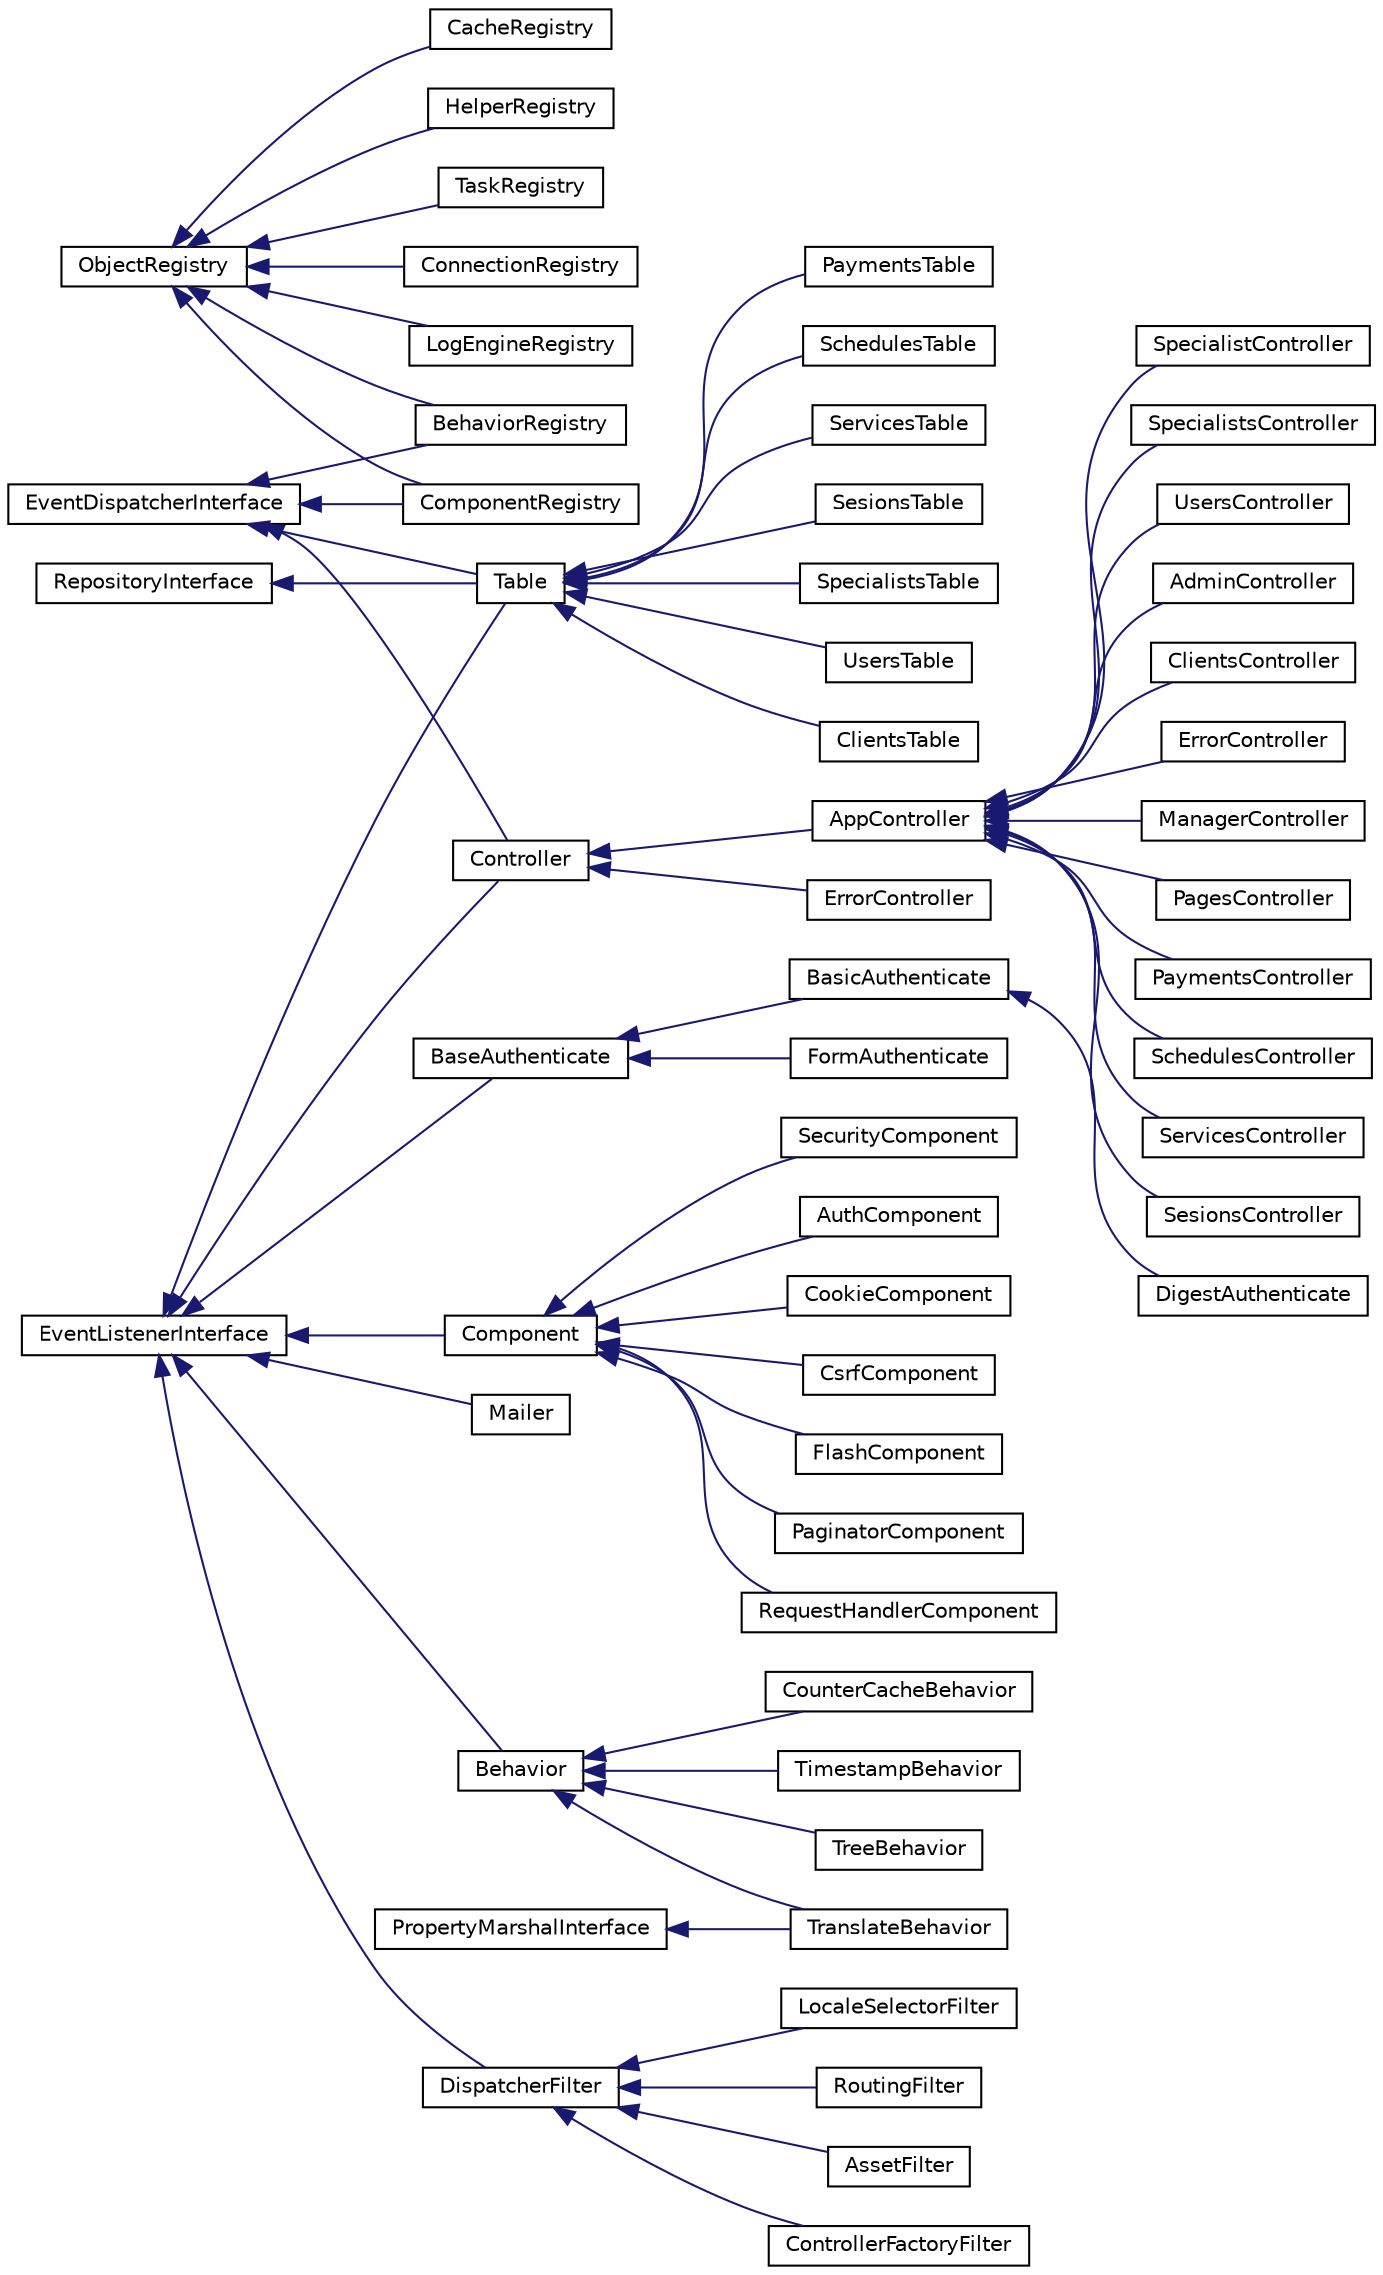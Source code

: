 digraph "Graphical Class Hierarchy"
{
  edge [fontname="Helvetica",fontsize="10",labelfontname="Helvetica",labelfontsize="10"];
  node [fontname="Helvetica",fontsize="10",shape=record];
  rankdir="LR";
  Node1 [label="EventDispatcherInterface",height=0.2,width=0.4,color="black", fillcolor="white", style="filled",URL="$interface_cake_1_1_event_1_1_event_dispatcher_interface.html"];
  Node1 -> Node2 [dir="back",color="midnightblue",fontsize="10",style="solid",fontname="Helvetica"];
  Node2 [label="ComponentRegistry",height=0.2,width=0.4,color="black", fillcolor="white", style="filled",URL="$class_cake_1_1_controller_1_1_component_registry.html"];
  Node1 -> Node3 [dir="back",color="midnightblue",fontsize="10",style="solid",fontname="Helvetica"];
  Node3 [label="Controller",height=0.2,width=0.4,color="black", fillcolor="white", style="filled",URL="$class_cake_1_1_controller_1_1_controller.html"];
  Node3 -> Node4 [dir="back",color="midnightblue",fontsize="10",style="solid",fontname="Helvetica"];
  Node4 [label="AppController",height=0.2,width=0.4,color="black", fillcolor="white", style="filled",URL="$class_app_1_1_controller_1_1_app_controller.html"];
  Node4 -> Node5 [dir="back",color="midnightblue",fontsize="10",style="solid",fontname="Helvetica"];
  Node5 [label="AdminController",height=0.2,width=0.4,color="black", fillcolor="white", style="filled",URL="$class_app_1_1_controller_1_1_admin_controller.html"];
  Node4 -> Node6 [dir="back",color="midnightblue",fontsize="10",style="solid",fontname="Helvetica"];
  Node6 [label="ClientsController",height=0.2,width=0.4,color="black", fillcolor="white", style="filled",URL="$class_app_1_1_controller_1_1_clients_controller.html"];
  Node4 -> Node7 [dir="back",color="midnightblue",fontsize="10",style="solid",fontname="Helvetica"];
  Node7 [label="ErrorController",height=0.2,width=0.4,color="black", fillcolor="white", style="filled",URL="$class_app_1_1_controller_1_1_error_controller.html"];
  Node4 -> Node8 [dir="back",color="midnightblue",fontsize="10",style="solid",fontname="Helvetica"];
  Node8 [label="ManagerController",height=0.2,width=0.4,color="black", fillcolor="white", style="filled",URL="$class_app_1_1_controller_1_1_manager_controller.html"];
  Node4 -> Node9 [dir="back",color="midnightblue",fontsize="10",style="solid",fontname="Helvetica"];
  Node9 [label="PagesController",height=0.2,width=0.4,color="black", fillcolor="white", style="filled",URL="$class_app_1_1_controller_1_1_pages_controller.html"];
  Node4 -> Node10 [dir="back",color="midnightblue",fontsize="10",style="solid",fontname="Helvetica"];
  Node10 [label="PaymentsController",height=0.2,width=0.4,color="black", fillcolor="white", style="filled",URL="$class_app_1_1_controller_1_1_payments_controller.html"];
  Node4 -> Node11 [dir="back",color="midnightblue",fontsize="10",style="solid",fontname="Helvetica"];
  Node11 [label="SchedulesController",height=0.2,width=0.4,color="black", fillcolor="white", style="filled",URL="$class_app_1_1_controller_1_1_schedules_controller.html"];
  Node4 -> Node12 [dir="back",color="midnightblue",fontsize="10",style="solid",fontname="Helvetica"];
  Node12 [label="ServicesController",height=0.2,width=0.4,color="black", fillcolor="white", style="filled",URL="$class_app_1_1_controller_1_1_services_controller.html"];
  Node4 -> Node13 [dir="back",color="midnightblue",fontsize="10",style="solid",fontname="Helvetica"];
  Node13 [label="SesionsController",height=0.2,width=0.4,color="black", fillcolor="white", style="filled",URL="$class_app_1_1_controller_1_1_sesions_controller.html"];
  Node4 -> Node14 [dir="back",color="midnightblue",fontsize="10",style="solid",fontname="Helvetica"];
  Node14 [label="SpecialistController",height=0.2,width=0.4,color="black", fillcolor="white", style="filled",URL="$class_app_1_1_controller_1_1_specialist_controller.html"];
  Node4 -> Node15 [dir="back",color="midnightblue",fontsize="10",style="solid",fontname="Helvetica"];
  Node15 [label="SpecialistsController",height=0.2,width=0.4,color="black", fillcolor="white", style="filled",URL="$class_app_1_1_controller_1_1_specialists_controller.html"];
  Node4 -> Node16 [dir="back",color="midnightblue",fontsize="10",style="solid",fontname="Helvetica"];
  Node16 [label="UsersController",height=0.2,width=0.4,color="black", fillcolor="white", style="filled",URL="$class_app_1_1_controller_1_1_users_controller.html"];
  Node3 -> Node17 [dir="back",color="midnightblue",fontsize="10",style="solid",fontname="Helvetica"];
  Node17 [label="ErrorController",height=0.2,width=0.4,color="black", fillcolor="white", style="filled",URL="$class_cake_1_1_controller_1_1_error_controller.html"];
  Node1 -> Node18 [dir="back",color="midnightblue",fontsize="10",style="solid",fontname="Helvetica"];
  Node18 [label="BehaviorRegistry",height=0.2,width=0.4,color="black", fillcolor="white", style="filled",URL="$class_cake_1_1_o_r_m_1_1_behavior_registry.html"];
  Node1 -> Node19 [dir="back",color="midnightblue",fontsize="10",style="solid",fontname="Helvetica"];
  Node19 [label="Table",height=0.2,width=0.4,color="black", fillcolor="white", style="filled",URL="$class_cake_1_1_o_r_m_1_1_table.html"];
  Node19 -> Node20 [dir="back",color="midnightblue",fontsize="10",style="solid",fontname="Helvetica"];
  Node20 [label="ClientsTable",height=0.2,width=0.4,color="black", fillcolor="white", style="filled",URL="$class_app_1_1_model_1_1_table_1_1_clients_table.html"];
  Node19 -> Node21 [dir="back",color="midnightblue",fontsize="10",style="solid",fontname="Helvetica"];
  Node21 [label="PaymentsTable",height=0.2,width=0.4,color="black", fillcolor="white", style="filled",URL="$class_app_1_1_model_1_1_table_1_1_payments_table.html"];
  Node19 -> Node22 [dir="back",color="midnightblue",fontsize="10",style="solid",fontname="Helvetica"];
  Node22 [label="SchedulesTable",height=0.2,width=0.4,color="black", fillcolor="white", style="filled",URL="$class_app_1_1_model_1_1_table_1_1_schedules_table.html"];
  Node19 -> Node23 [dir="back",color="midnightblue",fontsize="10",style="solid",fontname="Helvetica"];
  Node23 [label="ServicesTable",height=0.2,width=0.4,color="black", fillcolor="white", style="filled",URL="$class_app_1_1_model_1_1_table_1_1_services_table.html"];
  Node19 -> Node24 [dir="back",color="midnightblue",fontsize="10",style="solid",fontname="Helvetica"];
  Node24 [label="SesionsTable",height=0.2,width=0.4,color="black", fillcolor="white", style="filled",URL="$class_app_1_1_model_1_1_table_1_1_sesions_table.html"];
  Node19 -> Node25 [dir="back",color="midnightblue",fontsize="10",style="solid",fontname="Helvetica"];
  Node25 [label="SpecialistsTable",height=0.2,width=0.4,color="black", fillcolor="white", style="filled",URL="$class_app_1_1_model_1_1_table_1_1_specialists_table.html"];
  Node19 -> Node26 [dir="back",color="midnightblue",fontsize="10",style="solid",fontname="Helvetica"];
  Node26 [label="UsersTable",height=0.2,width=0.4,color="black", fillcolor="white", style="filled",URL="$class_app_1_1_model_1_1_table_1_1_users_table.html"];
  Node27 [label="EventListenerInterface",height=0.2,width=0.4,color="black", fillcolor="white", style="filled",URL="$interface_cake_1_1_event_1_1_event_listener_interface.html"];
  Node27 -> Node28 [dir="back",color="midnightblue",fontsize="10",style="solid",fontname="Helvetica"];
  Node28 [label="BaseAuthenticate",height=0.2,width=0.4,color="black", fillcolor="white", style="filled",URL="$class_cake_1_1_auth_1_1_base_authenticate.html"];
  Node28 -> Node29 [dir="back",color="midnightblue",fontsize="10",style="solid",fontname="Helvetica"];
  Node29 [label="BasicAuthenticate",height=0.2,width=0.4,color="black", fillcolor="white", style="filled",URL="$class_cake_1_1_auth_1_1_basic_authenticate.html"];
  Node29 -> Node30 [dir="back",color="midnightblue",fontsize="10",style="solid",fontname="Helvetica"];
  Node30 [label="DigestAuthenticate",height=0.2,width=0.4,color="black", fillcolor="white", style="filled",URL="$class_cake_1_1_auth_1_1_digest_authenticate.html"];
  Node28 -> Node31 [dir="back",color="midnightblue",fontsize="10",style="solid",fontname="Helvetica"];
  Node31 [label="FormAuthenticate",height=0.2,width=0.4,color="black", fillcolor="white", style="filled",URL="$class_cake_1_1_auth_1_1_form_authenticate.html"];
  Node27 -> Node32 [dir="back",color="midnightblue",fontsize="10",style="solid",fontname="Helvetica"];
  Node32 [label="Component",height=0.2,width=0.4,color="black", fillcolor="white", style="filled",URL="$class_cake_1_1_controller_1_1_component.html"];
  Node32 -> Node33 [dir="back",color="midnightblue",fontsize="10",style="solid",fontname="Helvetica"];
  Node33 [label="AuthComponent",height=0.2,width=0.4,color="black", fillcolor="white", style="filled",URL="$class_cake_1_1_controller_1_1_component_1_1_auth_component.html"];
  Node32 -> Node34 [dir="back",color="midnightblue",fontsize="10",style="solid",fontname="Helvetica"];
  Node34 [label="CookieComponent",height=0.2,width=0.4,color="black", fillcolor="white", style="filled",URL="$class_cake_1_1_controller_1_1_component_1_1_cookie_component.html"];
  Node32 -> Node35 [dir="back",color="midnightblue",fontsize="10",style="solid",fontname="Helvetica"];
  Node35 [label="CsrfComponent",height=0.2,width=0.4,color="black", fillcolor="white", style="filled",URL="$class_cake_1_1_controller_1_1_component_1_1_csrf_component.html"];
  Node32 -> Node36 [dir="back",color="midnightblue",fontsize="10",style="solid",fontname="Helvetica"];
  Node36 [label="FlashComponent",height=0.2,width=0.4,color="black", fillcolor="white", style="filled",URL="$class_cake_1_1_controller_1_1_component_1_1_flash_component.html"];
  Node32 -> Node37 [dir="back",color="midnightblue",fontsize="10",style="solid",fontname="Helvetica"];
  Node37 [label="PaginatorComponent",height=0.2,width=0.4,color="black", fillcolor="white", style="filled",URL="$class_cake_1_1_controller_1_1_component_1_1_paginator_component.html"];
  Node32 -> Node38 [dir="back",color="midnightblue",fontsize="10",style="solid",fontname="Helvetica"];
  Node38 [label="RequestHandlerComponent",height=0.2,width=0.4,color="black", fillcolor="white", style="filled",URL="$class_cake_1_1_controller_1_1_component_1_1_request_handler_component.html"];
  Node32 -> Node39 [dir="back",color="midnightblue",fontsize="10",style="solid",fontname="Helvetica"];
  Node39 [label="SecurityComponent",height=0.2,width=0.4,color="black", fillcolor="white", style="filled",URL="$class_cake_1_1_controller_1_1_component_1_1_security_component.html"];
  Node27 -> Node3 [dir="back",color="midnightblue",fontsize="10",style="solid",fontname="Helvetica"];
  Node27 -> Node40 [dir="back",color="midnightblue",fontsize="10",style="solid",fontname="Helvetica"];
  Node40 [label="Mailer",height=0.2,width=0.4,color="black", fillcolor="white", style="filled",URL="$class_cake_1_1_mailer_1_1_mailer.html"];
  Node27 -> Node41 [dir="back",color="midnightblue",fontsize="10",style="solid",fontname="Helvetica"];
  Node41 [label="Behavior",height=0.2,width=0.4,color="black", fillcolor="white", style="filled",URL="$class_cake_1_1_o_r_m_1_1_behavior.html"];
  Node41 -> Node42 [dir="back",color="midnightblue",fontsize="10",style="solid",fontname="Helvetica"];
  Node42 [label="CounterCacheBehavior",height=0.2,width=0.4,color="black", fillcolor="white", style="filled",URL="$class_cake_1_1_o_r_m_1_1_behavior_1_1_counter_cache_behavior.html"];
  Node41 -> Node43 [dir="back",color="midnightblue",fontsize="10",style="solid",fontname="Helvetica"];
  Node43 [label="TimestampBehavior",height=0.2,width=0.4,color="black", fillcolor="white", style="filled",URL="$class_cake_1_1_o_r_m_1_1_behavior_1_1_timestamp_behavior.html"];
  Node41 -> Node44 [dir="back",color="midnightblue",fontsize="10",style="solid",fontname="Helvetica"];
  Node44 [label="TranslateBehavior",height=0.2,width=0.4,color="black", fillcolor="white", style="filled",URL="$class_cake_1_1_o_r_m_1_1_behavior_1_1_translate_behavior.html"];
  Node41 -> Node45 [dir="back",color="midnightblue",fontsize="10",style="solid",fontname="Helvetica"];
  Node45 [label="TreeBehavior",height=0.2,width=0.4,color="black", fillcolor="white", style="filled",URL="$class_cake_1_1_o_r_m_1_1_behavior_1_1_tree_behavior.html"];
  Node27 -> Node19 [dir="back",color="midnightblue",fontsize="10",style="solid",fontname="Helvetica"];
  Node27 -> Node46 [dir="back",color="midnightblue",fontsize="10",style="solid",fontname="Helvetica"];
  Node46 [label="DispatcherFilter",height=0.2,width=0.4,color="black", fillcolor="white", style="filled",URL="$class_cake_1_1_routing_1_1_dispatcher_filter.html"];
  Node46 -> Node47 [dir="back",color="midnightblue",fontsize="10",style="solid",fontname="Helvetica"];
  Node47 [label="AssetFilter",height=0.2,width=0.4,color="black", fillcolor="white", style="filled",URL="$class_cake_1_1_routing_1_1_filter_1_1_asset_filter.html"];
  Node46 -> Node48 [dir="back",color="midnightblue",fontsize="10",style="solid",fontname="Helvetica"];
  Node48 [label="ControllerFactoryFilter",height=0.2,width=0.4,color="black", fillcolor="white", style="filled",URL="$class_cake_1_1_routing_1_1_filter_1_1_controller_factory_filter.html"];
  Node46 -> Node49 [dir="back",color="midnightblue",fontsize="10",style="solid",fontname="Helvetica"];
  Node49 [label="LocaleSelectorFilter",height=0.2,width=0.4,color="black", fillcolor="white", style="filled",URL="$class_cake_1_1_routing_1_1_filter_1_1_locale_selector_filter.html"];
  Node46 -> Node50 [dir="back",color="midnightblue",fontsize="10",style="solid",fontname="Helvetica"];
  Node50 [label="RoutingFilter",height=0.2,width=0.4,color="black", fillcolor="white", style="filled",URL="$class_cake_1_1_routing_1_1_filter_1_1_routing_filter.html"];
  Node51 [label="ObjectRegistry",height=0.2,width=0.4,color="black", fillcolor="white", style="filled",URL="$class_cake_1_1_core_1_1_object_registry.html"];
  Node51 -> Node52 [dir="back",color="midnightblue",fontsize="10",style="solid",fontname="Helvetica"];
  Node52 [label="CacheRegistry",height=0.2,width=0.4,color="black", fillcolor="white", style="filled",URL="$class_cake_1_1_cache_1_1_cache_registry.html"];
  Node51 -> Node53 [dir="back",color="midnightblue",fontsize="10",style="solid",fontname="Helvetica"];
  Node53 [label="HelperRegistry",height=0.2,width=0.4,color="black", fillcolor="white", style="filled",URL="$class_cake_1_1_console_1_1_helper_registry.html"];
  Node51 -> Node54 [dir="back",color="midnightblue",fontsize="10",style="solid",fontname="Helvetica"];
  Node54 [label="TaskRegistry",height=0.2,width=0.4,color="black", fillcolor="white", style="filled",URL="$class_cake_1_1_console_1_1_task_registry.html"];
  Node51 -> Node2 [dir="back",color="midnightblue",fontsize="10",style="solid",fontname="Helvetica"];
  Node51 -> Node55 [dir="back",color="midnightblue",fontsize="10",style="solid",fontname="Helvetica"];
  Node55 [label="ConnectionRegistry",height=0.2,width=0.4,color="black", fillcolor="white", style="filled",URL="$class_cake_1_1_datasource_1_1_connection_registry.html"];
  Node51 -> Node56 [dir="back",color="midnightblue",fontsize="10",style="solid",fontname="Helvetica"];
  Node56 [label="LogEngineRegistry",height=0.2,width=0.4,color="black", fillcolor="white", style="filled",URL="$class_cake_1_1_log_1_1_log_engine_registry.html"];
  Node51 -> Node18 [dir="back",color="midnightblue",fontsize="10",style="solid",fontname="Helvetica"];
  Node57 [label="PropertyMarshalInterface",height=0.2,width=0.4,color="black", fillcolor="white", style="filled",URL="$interface_cake_1_1_o_r_m_1_1_property_marshal_interface.html"];
  Node57 -> Node44 [dir="back",color="midnightblue",fontsize="10",style="solid",fontname="Helvetica"];
  Node58 [label="RepositoryInterface",height=0.2,width=0.4,color="black", fillcolor="white", style="filled",URL="$interface_cake_1_1_datasource_1_1_repository_interface.html"];
  Node58 -> Node19 [dir="back",color="midnightblue",fontsize="10",style="solid",fontname="Helvetica"];
}
